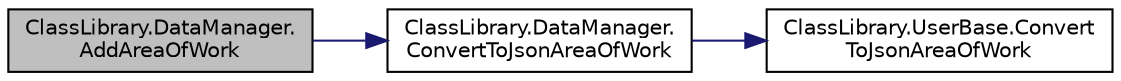 digraph "ClassLibrary.DataManager.AddAreaOfWork"
{
 // INTERACTIVE_SVG=YES
 // LATEX_PDF_SIZE
  edge [fontname="Helvetica",fontsize="10",labelfontname="Helvetica",labelfontsize="10"];
  node [fontname="Helvetica",fontsize="10",shape=record];
  rankdir="LR";
  Node1 [label="ClassLibrary.DataManager.\lAddAreaOfWork",height=0.2,width=0.4,color="black", fillcolor="grey75", style="filled", fontcolor="black",tooltip="Metodo para agregar Rubros a la lista de Rubros"];
  Node1 -> Node2 [color="midnightblue",fontsize="10",style="solid",fontname="Helvetica"];
  Node2 [label="ClassLibrary.DataManager.\lConvertToJsonAreaOfWork",height=0.2,width=0.4,color="black", fillcolor="white", style="filled",URL="$classClassLibrary_1_1DataManager.html#ae85bd9aee1da8962c6ab1a2b1fa69d0a",tooltip=" "];
  Node2 -> Node3 [color="midnightblue",fontsize="10",style="solid",fontname="Helvetica"];
  Node3 [label="ClassLibrary.UserBase.Convert\lToJsonAreaOfWork",height=0.2,width=0.4,color="black", fillcolor="white", style="filled",URL="$classClassLibrary_1_1UserBase.html#af6082e54a4d130751989bb71520604f7",tooltip="Convierte el objeto a texto en formato Json. El objeto puede ser reconstruido a partir del texto en f..."];
}
